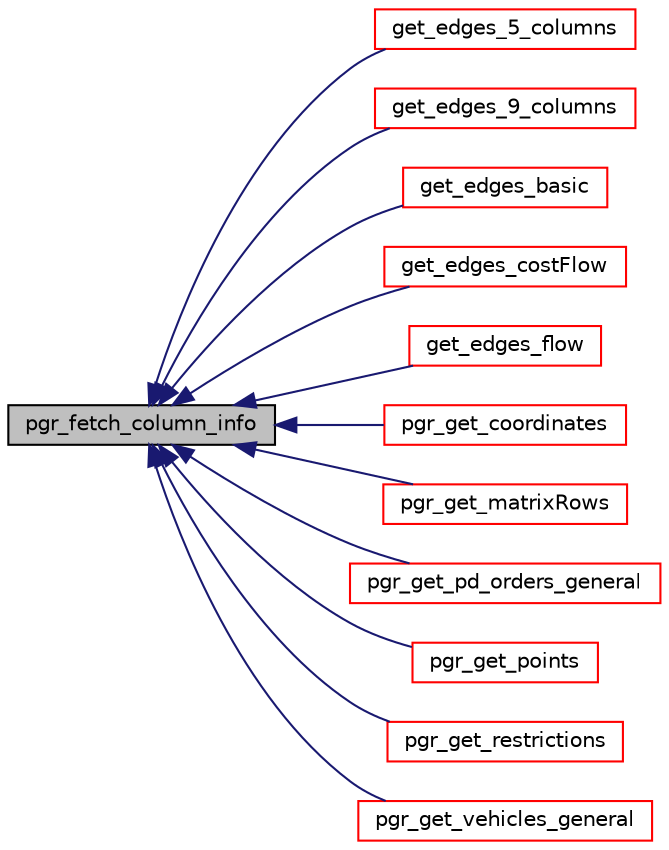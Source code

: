 digraph "pgr_fetch_column_info"
{
  edge [fontname="Helvetica",fontsize="10",labelfontname="Helvetica",labelfontsize="10"];
  node [fontname="Helvetica",fontsize="10",shape=record];
  rankdir="LR";
  Node1 [label="pgr_fetch_column_info",height=0.2,width=0.4,color="black", fillcolor="grey75", style="filled", fontcolor="black"];
  Node1 -> Node2 [dir="back",color="midnightblue",fontsize="10",style="solid",fontname="Helvetica"];
  Node2 [label="get_edges_5_columns",height=0.2,width=0.4,color="red", fillcolor="white", style="filled",URL="$edges__input_8c.html#ab0db65aa6de02562c019ab29c2d46db7"];
  Node1 -> Node3 [dir="back",color="midnightblue",fontsize="10",style="solid",fontname="Helvetica"];
  Node3 [label="get_edges_9_columns",height=0.2,width=0.4,color="red", fillcolor="white", style="filled",URL="$edges__input_8c.html#a7212342c0a0fc0ce4cfce8bfecffc551"];
  Node1 -> Node4 [dir="back",color="midnightblue",fontsize="10",style="solid",fontname="Helvetica"];
  Node4 [label="get_edges_basic",height=0.2,width=0.4,color="red", fillcolor="white", style="filled",URL="$edges__input_8c.html#ac7601ed1a32c26cfadce2793a618214e"];
  Node1 -> Node5 [dir="back",color="midnightblue",fontsize="10",style="solid",fontname="Helvetica"];
  Node5 [label="get_edges_costFlow",height=0.2,width=0.4,color="red", fillcolor="white", style="filled",URL="$edges__input_8c.html#a46fcf61e4ec6e38507bd72d0de9a1b16"];
  Node1 -> Node6 [dir="back",color="midnightblue",fontsize="10",style="solid",fontname="Helvetica"];
  Node6 [label="get_edges_flow",height=0.2,width=0.4,color="red", fillcolor="white", style="filled",URL="$edges__input_8c.html#ab9561bc873997fb2d1766e3f18c91875"];
  Node1 -> Node7 [dir="back",color="midnightblue",fontsize="10",style="solid",fontname="Helvetica"];
  Node7 [label="pgr_get_coordinates",height=0.2,width=0.4,color="red", fillcolor="white", style="filled",URL="$coordinates__input_8h.html#a54deb1af794ff39f4589ca73b610b6d5",tooltip="bigint id, float x, float y, "];
  Node1 -> Node8 [dir="back",color="midnightblue",fontsize="10",style="solid",fontname="Helvetica"];
  Node8 [label="pgr_get_matrixRows",height=0.2,width=0.4,color="red", fillcolor="white", style="filled",URL="$matrixRows__input_8h.html#a6d9e7937e5b60b1f2d1b49c5e19c68e5",tooltip="bigint start_vid, bigint end_vid, float agg_cost, "];
  Node1 -> Node9 [dir="back",color="midnightblue",fontsize="10",style="solid",fontname="Helvetica"];
  Node9 [label="pgr_get_pd_orders_general",height=0.2,width=0.4,color="red", fillcolor="white", style="filled",URL="$orders__input_8c.html#ab3262397da4122ba16c4a04490c075d2"];
  Node1 -> Node10 [dir="back",color="midnightblue",fontsize="10",style="solid",fontname="Helvetica"];
  Node10 [label="pgr_get_points",height=0.2,width=0.4,color="red", fillcolor="white", style="filled",URL="$points__input_8h.html#ac232d3ed3b477a88ecbb17992c083aa8",tooltip="pgr_get_points "];
  Node1 -> Node11 [dir="back",color="midnightblue",fontsize="10",style="solid",fontname="Helvetica"];
  Node11 [label="pgr_get_restrictions",height=0.2,width=0.4,color="red", fillcolor="white", style="filled",URL="$restrictions__input_8h.html#ad63bede1afc0fe03735388c928c104fd"];
  Node1 -> Node12 [dir="back",color="midnightblue",fontsize="10",style="solid",fontname="Helvetica"];
  Node12 [label="pgr_get_vehicles_general",height=0.2,width=0.4,color="red", fillcolor="white", style="filled",URL="$vehicles__input_8c.html#af860b69fdf7c334dd9d9f37f60a33355"];
}

